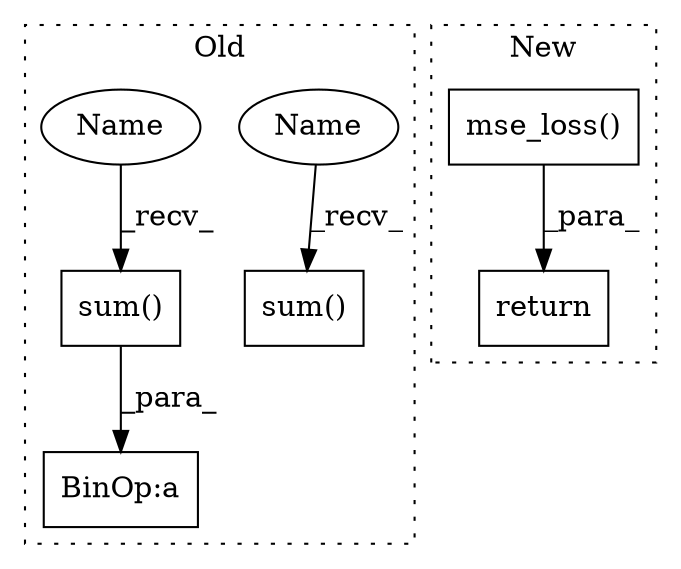 digraph G {
subgraph cluster0 {
1 [label="sum()" a="75" s="3942,3981" l="10,1" shape="box"];
4 [label="sum()" a="75" s="3860,3899" l="10,1" shape="box"];
5 [label="BinOp:a" a="82" s="3900" l="3" shape="box"];
6 [label="Name" a="87" s="3942" l="5" shape="ellipse"];
7 [label="Name" a="87" s="3860" l="5" shape="ellipse"];
label = "Old";
style="dotted";
}
subgraph cluster1 {
2 [label="mse_loss()" a="75" s="3590,3621" l="11,22" shape="box"];
3 [label="return" a="93" s="3583" l="7" shape="box"];
label = "New";
style="dotted";
}
2 -> 3 [label="_para_"];
4 -> 5 [label="_para_"];
6 -> 1 [label="_recv_"];
7 -> 4 [label="_recv_"];
}